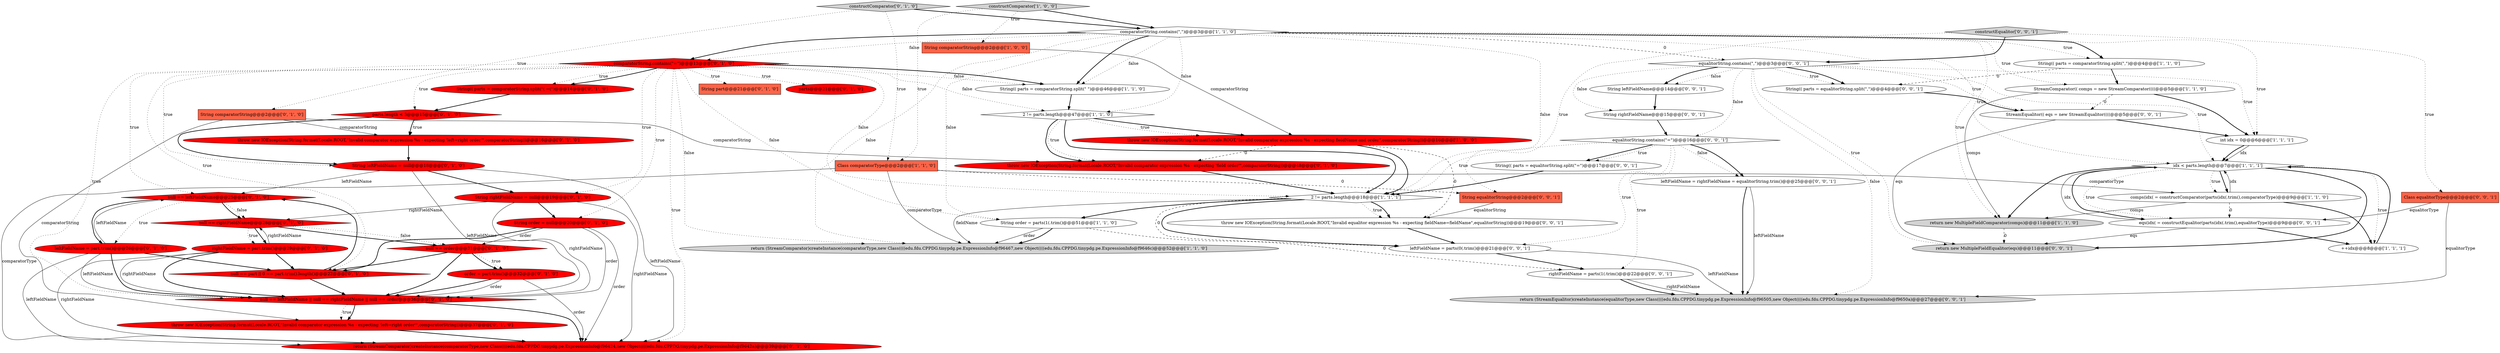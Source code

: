 digraph {
25 [style = filled, label = "return (StreamComparator)createInstance(comparatorType,new Class((((edu.fdu.CPPDG.tinypdg.pe.ExpressionInfo@f96424,new Object((((edu.fdu.CPPDG.tinypdg.pe.ExpressionInfo@f9642a)@@@39@@@['0', '1', '0']", fillcolor = red, shape = ellipse image = "AAA1AAABBB2BBB"];
24 [style = filled, label = "null == order@@@31@@@['0', '1', '0']", fillcolor = red, shape = diamond image = "AAA1AAABBB2BBB"];
6 [style = filled, label = "2 != parts.length@@@47@@@['1', '1', '0']", fillcolor = white, shape = diamond image = "AAA0AAABBB1BBB"];
29 [style = filled, label = "null == leftFieldName@@@25@@@['0', '1', '0']", fillcolor = red, shape = diamond image = "AAA1AAABBB2BBB"];
39 [style = filled, label = "return new MultipleFieldEqualitor(eqs)@@@11@@@['0', '0', '1']", fillcolor = lightgray, shape = ellipse image = "AAA0AAABBB3BBB"];
55 [style = filled, label = "String equalitorString@@@2@@@['0', '0', '1']", fillcolor = tomato, shape = box image = "AAA0AAABBB3BBB"];
13 [style = filled, label = "++idx@@@8@@@['1', '1', '1']", fillcolor = white, shape = ellipse image = "AAA0AAABBB1BBB"];
5 [style = filled, label = "2 != parts.length@@@18@@@['1', '1', '1']", fillcolor = white, shape = diamond image = "AAA0AAABBB1BBB"];
12 [style = filled, label = "comparatorString.contains(\",\")@@@3@@@['1', '1', '0']", fillcolor = white, shape = diamond image = "AAA0AAABBB1BBB"];
0 [style = filled, label = "String(( parts = comparatorString.split(\",\")@@@4@@@['1', '1', '0']", fillcolor = white, shape = ellipse image = "AAA0AAABBB1BBB"];
22 [style = filled, label = "comparatorString.contains(\"=\")@@@13@@@['0', '1', '0']", fillcolor = red, shape = diamond image = "AAA1AAABBB2BBB"];
8 [style = filled, label = "constructComparator['1', '0', '0']", fillcolor = lightgray, shape = diamond image = "AAA0AAABBB1BBB"];
26 [style = filled, label = "String part@@@21@@@['0', '1', '0']", fillcolor = tomato, shape = box image = "AAA0AAABBB2BBB"];
42 [style = filled, label = "leftFieldName = rightFieldName = equalitorString.trim()@@@25@@@['0', '0', '1']", fillcolor = white, shape = ellipse image = "AAA0AAABBB3BBB"];
45 [style = filled, label = "leftFieldName = parts(0(.trim()@@@21@@@['0', '0', '1']", fillcolor = white, shape = ellipse image = "AAA0AAABBB3BBB"];
11 [style = filled, label = "throw new IOException(String.format(Locale.ROOT,\"Invalid comparator expression %s - expecting fieldName and order\",comparatorString))@@@16@@@['1', '0', '0']", fillcolor = red, shape = ellipse image = "AAA1AAABBB1BBB"];
34 [style = filled, label = "null == part || 0 == part.trim().length()@@@22@@@['0', '1', '0']", fillcolor = red, shape = diamond image = "AAA1AAABBB2BBB"];
35 [style = filled, label = "String order = null@@@20@@@['0', '1', '0']", fillcolor = red, shape = ellipse image = "AAA1AAABBB2BBB"];
14 [style = filled, label = "Class comparatorType@@@2@@@['1', '1', '0']", fillcolor = tomato, shape = box image = "AAA0AAABBB1BBB"];
37 [style = filled, label = "throw new IOException(String.format(Locale.ROOT,\"Invalid comparator expression %s - expecting 'field order'\",comparatorString))@@@48@@@['0', '1', '0']", fillcolor = red, shape = ellipse image = "AAA1AAABBB2BBB"];
51 [style = filled, label = "constructEqualitor['0', '0', '1']", fillcolor = lightgray, shape = diamond image = "AAA0AAABBB3BBB"];
44 [style = filled, label = "String(( parts = equalitorString.split(\",\")@@@4@@@['0', '0', '1']", fillcolor = white, shape = ellipse image = "AAA0AAABBB3BBB"];
40 [style = filled, label = "equalitorString.contains(\"=\")@@@16@@@['0', '0', '1']", fillcolor = white, shape = diamond image = "AAA0AAABBB3BBB"];
17 [style = filled, label = "String rightFieldName = null@@@19@@@['0', '1', '0']", fillcolor = red, shape = ellipse image = "AAA1AAABBB2BBB"];
19 [style = filled, label = "rightFieldName = part.trim()@@@29@@@['0', '1', '0']", fillcolor = red, shape = ellipse image = "AAA1AAABBB2BBB"];
48 [style = filled, label = "equalitorString.contains(\",\")@@@3@@@['0', '0', '1']", fillcolor = white, shape = diamond image = "AAA0AAABBB3BBB"];
3 [style = filled, label = "return new MultipleFieldComparator(comps)@@@11@@@['1', '1', '0']", fillcolor = lightgray, shape = ellipse image = "AAA0AAABBB1BBB"];
30 [style = filled, label = "String comparatorString@@@2@@@['0', '1', '0']", fillcolor = tomato, shape = box image = "AAA0AAABBB2BBB"];
1 [style = filled, label = "String(( parts = comparatorString.split(\" \")@@@46@@@['1', '1', '0']", fillcolor = white, shape = ellipse image = "AAA0AAABBB1BBB"];
15 [style = filled, label = "int idx = 0@@@6@@@['1', '1', '1']", fillcolor = white, shape = ellipse image = "AAA0AAABBB1BBB"];
43 [style = filled, label = "rightFieldName = parts(1(.trim()@@@22@@@['0', '0', '1']", fillcolor = white, shape = ellipse image = "AAA0AAABBB3BBB"];
46 [style = filled, label = "Class equalitorType@@@2@@@['0', '0', '1']", fillcolor = tomato, shape = box image = "AAA0AAABBB3BBB"];
16 [style = filled, label = "idx < parts.length@@@7@@@['1', '1', '1']", fillcolor = white, shape = diamond image = "AAA0AAABBB1BBB"];
31 [style = filled, label = "String(( parts = comparatorString.split(\"( =(\")@@@14@@@['0', '1', '0']", fillcolor = red, shape = ellipse image = "AAA1AAABBB2BBB"];
50 [style = filled, label = "throw new IOException(String.format(Locale.ROOT,\"Invalid equalitor expression %s - expecting fieldName=fieldName\",equalitorString))@@@19@@@['0', '0', '1']", fillcolor = white, shape = ellipse image = "AAA0AAABBB3BBB"];
2 [style = filled, label = "String order = parts(1(.trim()@@@51@@@['1', '1', '0']", fillcolor = white, shape = ellipse image = "AAA0AAABBB1BBB"];
10 [style = filled, label = "comps(idx( = constructComparator(parts(idx(.trim(),comparatorType)@@@9@@@['1', '1', '0']", fillcolor = white, shape = ellipse image = "AAA0AAABBB1BBB"];
54 [style = filled, label = "String leftFieldName@@@14@@@['0', '0', '1']", fillcolor = white, shape = ellipse image = "AAA0AAABBB3BBB"];
49 [style = filled, label = "eqs(idx( = constructEqualitor(parts(idx(.trim(),equalitorType)@@@9@@@['0', '0', '1']", fillcolor = white, shape = ellipse image = "AAA0AAABBB3BBB"];
9 [style = filled, label = "StreamComparator(( comps = new StreamComparator((((@@@5@@@['1', '1', '0']", fillcolor = white, shape = ellipse image = "AAA0AAABBB1BBB"];
28 [style = filled, label = "null == rightFieldName@@@28@@@['0', '1', '0']", fillcolor = red, shape = diamond image = "AAA1AAABBB2BBB"];
52 [style = filled, label = "return (StreamEqualitor)createInstance(equalitorType,new Class((((edu.fdu.CPPDG.tinypdg.pe.ExpressionInfo@f96505,new Object((((edu.fdu.CPPDG.tinypdg.pe.ExpressionInfo@f9650a)@@@27@@@['0', '0', '1']", fillcolor = lightgray, shape = ellipse image = "AAA0AAABBB3BBB"];
38 [style = filled, label = "parts.length < 3@@@15@@@['0', '1', '0']", fillcolor = red, shape = diamond image = "AAA1AAABBB2BBB"];
33 [style = filled, label = "throw new IOException(String.format(Locale.ROOT,\"Invalid comparator expression %s - expecting 'left=right order'\",comparatorString))@@@16@@@['0', '1', '0']", fillcolor = red, shape = ellipse image = "AAA1AAABBB2BBB"];
41 [style = filled, label = "StreamEqualitor(( eqs = new StreamEqualitor((((@@@5@@@['0', '0', '1']", fillcolor = white, shape = ellipse image = "AAA0AAABBB3BBB"];
47 [style = filled, label = "String rightFieldName@@@15@@@['0', '0', '1']", fillcolor = white, shape = ellipse image = "AAA0AAABBB3BBB"];
7 [style = filled, label = "return (StreamComparator)createInstance(comparatorType,new Class((((edu.fdu.CPPDG.tinypdg.pe.ExpressionInfo@f96467,new Object((((edu.fdu.CPPDG.tinypdg.pe.ExpressionInfo@f9646c)@@@52@@@['1', '1', '0']", fillcolor = lightgray, shape = ellipse image = "AAA0AAABBB1BBB"];
32 [style = filled, label = "parts@@@21@@@['0', '1', '0']", fillcolor = red, shape = ellipse image = "AAA1AAABBB2BBB"];
27 [style = filled, label = "null == leftFieldName || null == rightFieldName || null == order@@@36@@@['0', '1', '0']", fillcolor = red, shape = diamond image = "AAA1AAABBB2BBB"];
4 [style = filled, label = "String comparatorString@@@2@@@['1', '0', '0']", fillcolor = tomato, shape = box image = "AAA0AAABBB1BBB"];
53 [style = filled, label = "String(( parts = equalitorString.split(\"=\")@@@17@@@['0', '0', '1']", fillcolor = white, shape = ellipse image = "AAA0AAABBB3BBB"];
20 [style = filled, label = "leftFieldName = part.trim()@@@26@@@['0', '1', '0']", fillcolor = red, shape = ellipse image = "AAA1AAABBB2BBB"];
36 [style = filled, label = "throw new IOException(String.format(Locale.ROOT,\"Invalid comparator expression %s - expecting 'left=right order'\",comparatorString))@@@37@@@['0', '1', '0']", fillcolor = red, shape = ellipse image = "AAA1AAABBB2BBB"];
23 [style = filled, label = "order = part.trim()@@@32@@@['0', '1', '0']", fillcolor = red, shape = ellipse image = "AAA1AAABBB2BBB"];
21 [style = filled, label = "String leftFieldName = null@@@18@@@['0', '1', '0']", fillcolor = red, shape = ellipse image = "AAA1AAABBB2BBB"];
18 [style = filled, label = "constructComparator['0', '1', '0']", fillcolor = lightgray, shape = diamond image = "AAA0AAABBB2BBB"];
22->31 [style = dotted, label="true"];
41->15 [style = bold, label=""];
16->13 [style = dotted, label="true"];
10->16 [style = solid, label="idx"];
12->2 [style = dotted, label="false"];
48->47 [style = dotted, label="false"];
0->44 [style = dashed, label="0"];
12->6 [style = dotted, label="false"];
48->44 [style = dotted, label="true"];
12->15 [style = dotted, label="true"];
40->5 [style = dotted, label="true"];
19->28 [style = solid, label="rightFieldName"];
24->34 [style = bold, label=""];
5->45 [style = bold, label=""];
28->19 [style = dotted, label="true"];
29->20 [style = dotted, label="true"];
16->10 [style = dotted, label="true"];
8->4 [style = dotted, label="true"];
40->43 [style = dotted, label="true"];
20->27 [style = bold, label=""];
30->36 [style = solid, label="comparatorString"];
48->54 [style = bold, label=""];
37->5 [style = bold, label=""];
45->52 [style = solid, label="leftFieldName"];
48->15 [style = dotted, label="true"];
51->48 [style = bold, label=""];
45->43 [style = bold, label=""];
22->38 [style = dotted, label="true"];
16->49 [style = bold, label=""];
48->39 [style = dotted, label="true"];
12->22 [style = dotted, label="false"];
49->13 [style = bold, label=""];
6->11 [style = bold, label=""];
50->45 [style = bold, label=""];
51->55 [style = dotted, label="true"];
10->49 [style = dashed, label="0"];
22->35 [style = dotted, label="true"];
17->28 [style = solid, label="rightFieldName"];
9->41 [style = dashed, label="0"];
35->24 [style = solid, label="order"];
6->11 [style = dotted, label="true"];
24->27 [style = bold, label=""];
27->25 [style = bold, label=""];
27->36 [style = dotted, label="true"];
12->22 [style = bold, label=""];
38->33 [style = dotted, label="true"];
28->24 [style = dotted, label="false"];
17->35 [style = bold, label=""];
48->40 [style = dotted, label="false"];
16->3 [style = bold, label=""];
12->3 [style = dotted, label="true"];
22->29 [style = dotted, label="true"];
19->34 [style = bold, label=""];
21->27 [style = solid, label="leftFieldName"];
20->29 [style = solid, label="leftFieldName"];
12->7 [style = dotted, label="false"];
30->37 [style = solid, label="comparatorString"];
20->34 [style = bold, label=""];
3->39 [style = dashed, label="0"];
6->37 [style = dotted, label="true"];
18->12 [style = bold, label=""];
48->44 [style = bold, label=""];
14->10 [style = solid, label="comparatorType"];
12->1 [style = bold, label=""];
35->25 [style = solid, label="order"];
13->16 [style = bold, label=""];
20->25 [style = solid, label="leftFieldName"];
2->43 [style = dashed, label="0"];
10->3 [style = solid, label="comps"];
29->20 [style = bold, label=""];
36->25 [style = bold, label=""];
49->16 [style = solid, label="idx"];
35->27 [style = solid, label="order"];
5->45 [style = dashed, label="0"];
15->16 [style = solid, label="idx"];
8->14 [style = dotted, label="true"];
44->41 [style = bold, label=""];
28->19 [style = bold, label=""];
19->25 [style = solid, label="rightFieldName"];
12->0 [style = dotted, label="true"];
46->49 [style = solid, label="equalitorType"];
28->24 [style = bold, label=""];
16->49 [style = dotted, label="true"];
55->50 [style = solid, label="equalitorString"];
16->39 [style = bold, label=""];
5->7 [style = solid, label="fieldName"];
22->1 [style = dotted, label="false"];
35->34 [style = bold, label=""];
22->32 [style = dotted, label="true"];
38->33 [style = bold, label=""];
30->33 [style = solid, label="comparatorString"];
12->48 [style = dashed, label="0"];
48->41 [style = dotted, label="true"];
9->3 [style = solid, label="comps"];
22->21 [style = dotted, label="true"];
48->54 [style = dotted, label="false"];
34->29 [style = bold, label=""];
48->52 [style = dotted, label="false"];
19->27 [style = solid, label="rightFieldName"];
40->53 [style = bold, label=""];
20->27 [style = solid, label="leftFieldName"];
48->16 [style = dotted, label="true"];
47->40 [style = bold, label=""];
41->39 [style = solid, label="eqs"];
42->52 [style = bold, label=""];
22->25 [style = dotted, label="true"];
31->38 [style = bold, label=""];
6->37 [style = bold, label=""];
21->25 [style = solid, label="leftFieldName"];
6->5 [style = bold, label=""];
11->5 [style = bold, label=""];
1->6 [style = bold, label=""];
22->5 [style = dotted, label="false"];
24->23 [style = dotted, label="true"];
10->13 [style = bold, label=""];
22->26 [style = dotted, label="true"];
23->27 [style = solid, label="order"];
43->52 [style = solid, label="rightFieldName"];
12->1 [style = dotted, label="false"];
21->29 [style = solid, label="leftFieldName"];
22->27 [style = dotted, label="true"];
14->55 [style = dashed, label="0"];
22->1 [style = bold, label=""];
5->50 [style = dotted, label="true"];
34->27 [style = bold, label=""];
8->12 [style = bold, label=""];
40->42 [style = dotted, label="false"];
24->23 [style = bold, label=""];
22->34 [style = dotted, label="true"];
40->53 [style = dotted, label="true"];
0->9 [style = bold, label=""];
17->27 [style = solid, label="rightFieldName"];
27->36 [style = bold, label=""];
23->27 [style = bold, label=""];
16->10 [style = bold, label=""];
53->5 [style = bold, label=""];
2->7 [style = solid, label="order"];
14->7 [style = solid, label="comparatorType"];
11->50 [style = dashed, label="0"];
22->31 [style = bold, label=""];
49->39 [style = solid, label="eqs"];
42->52 [style = solid, label="leftFieldName"];
43->52 [style = bold, label=""];
22->2 [style = dotted, label="false"];
23->25 [style = solid, label="order"];
15->16 [style = bold, label=""];
12->0 [style = bold, label=""];
18->14 [style = dotted, label="true"];
29->28 [style = dotted, label="false"];
12->5 [style = dotted, label="false"];
29->28 [style = bold, label=""];
5->2 [style = bold, label=""];
54->47 [style = bold, label=""];
12->16 [style = dotted, label="true"];
9->15 [style = bold, label=""];
14->25 [style = solid, label="comparatorType"];
19->27 [style = bold, label=""];
22->7 [style = dotted, label="false"];
22->6 [style = dotted, label="false"];
38->21 [style = bold, label=""];
11->37 [style = dashed, label="0"];
22->17 [style = dotted, label="true"];
4->11 [style = solid, label="comparatorString"];
2->7 [style = bold, label=""];
40->45 [style = dotted, label="true"];
33->21 [style = bold, label=""];
17->25 [style = solid, label="rightFieldName"];
5->50 [style = bold, label=""];
21->17 [style = bold, label=""];
40->42 [style = bold, label=""];
51->46 [style = dotted, label="true"];
46->52 [style = solid, label="equalitorType"];
12->9 [style = dotted, label="true"];
18->30 [style = dotted, label="true"];
}
